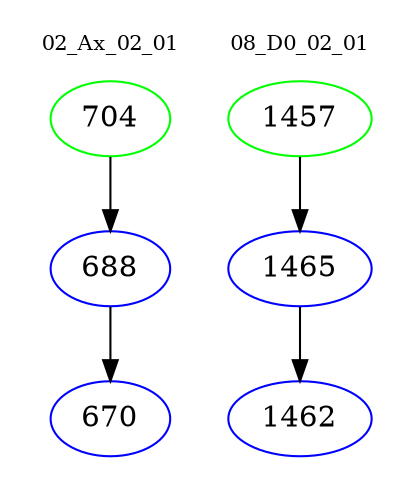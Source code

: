 digraph{
subgraph cluster_0 {
color = white
label = "02_Ax_02_01";
fontsize=10;
T0_704 [label="704", color="green"]
T0_704 -> T0_688 [color="black"]
T0_688 [label="688", color="blue"]
T0_688 -> T0_670 [color="black"]
T0_670 [label="670", color="blue"]
}
subgraph cluster_1 {
color = white
label = "08_D0_02_01";
fontsize=10;
T1_1457 [label="1457", color="green"]
T1_1457 -> T1_1465 [color="black"]
T1_1465 [label="1465", color="blue"]
T1_1465 -> T1_1462 [color="black"]
T1_1462 [label="1462", color="blue"]
}
}
